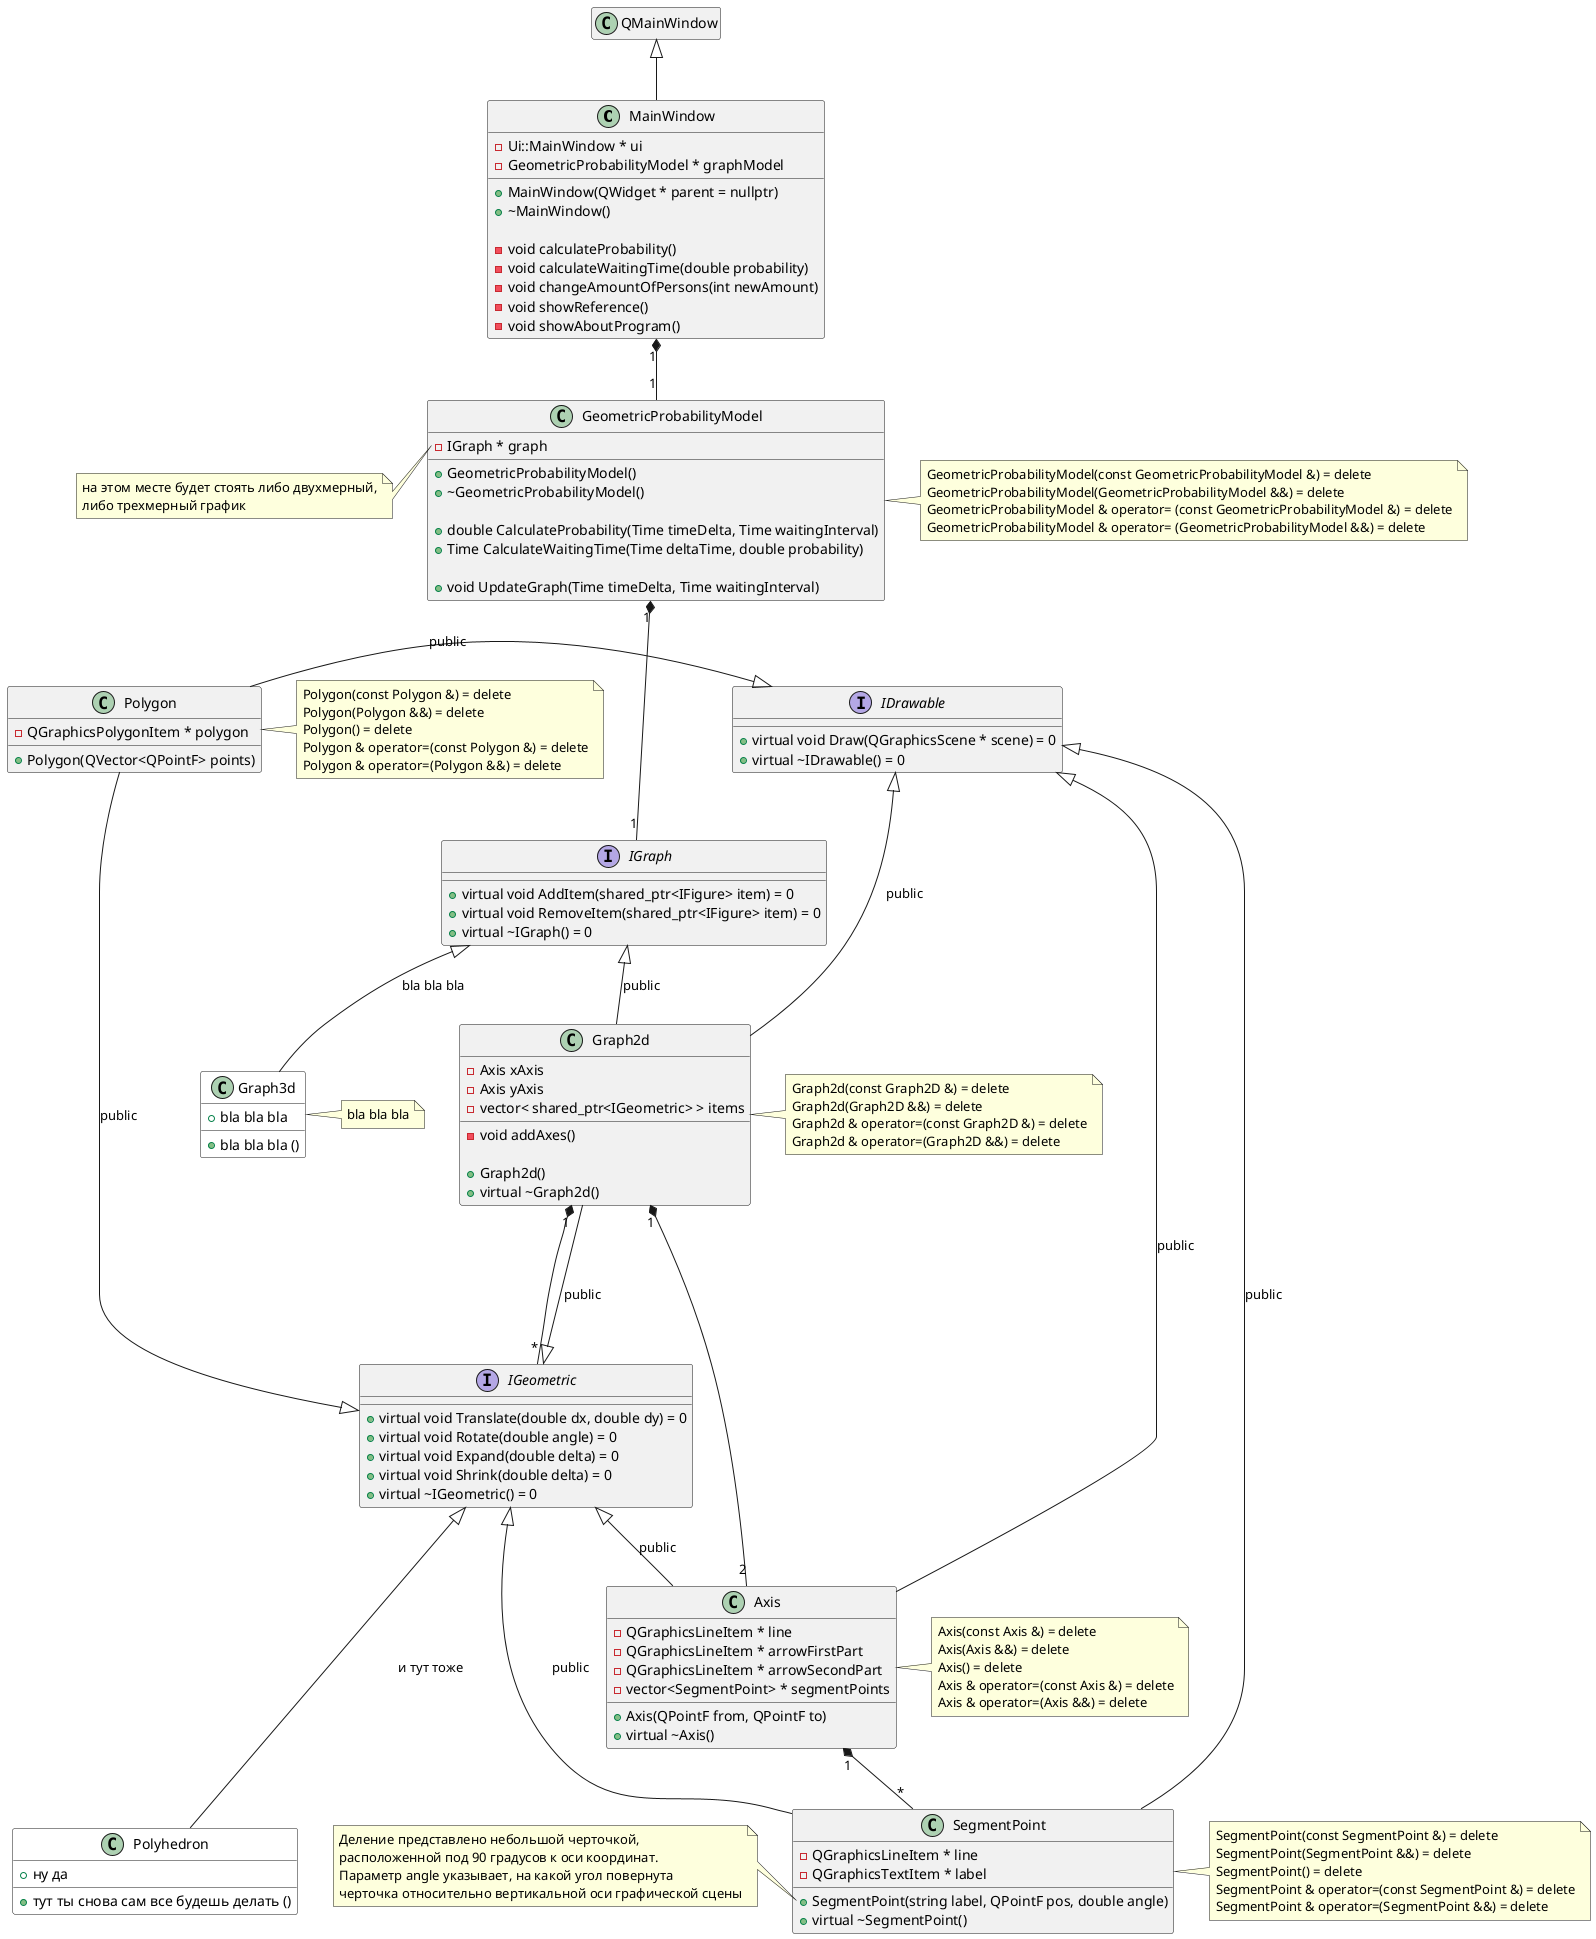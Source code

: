 @startuml 

'https://plantuml.com/class-diagram

class MainWindow {
    - Ui::MainWindow * ui
    - GeometricProbabilityModel * graphModel

    + MainWindow(QWidget * parent = nullptr)
    + ~MainWindow()

    - void calculateProbability()
    - void calculateWaitingTime(double probability)
    - void changeAmountOfPersons(int newAmount)
    - void showReference()
    - void showAboutProgram()
}
QMainWindow <|-- MainWindow
hide QMainWindow members



class GeometricProbabilityModel {
    - IGraph * graph

    + GeometricProbabilityModel()
    + ~GeometricProbabilityModel()

    + double CalculateProbability(Time timeDelta, Time waitingInterval)
    + Time CalculateWaitingTime(Time deltaTime, double probability)

    + void UpdateGraph(Time timeDelta, Time waitingInterval)
}
MainWindow "1" *-- "1" GeometricProbabilityModel
note left of GeometricProbabilityModel::"graph"
    на этом месте будет стоять либо двухмерный,
    либо трехмерный график
end note
note right of GeometricProbabilityModel
    GeometricProbabilityModel(const GeometricProbabilityModel &) = delete
    GeometricProbabilityModel(GeometricProbabilityModel &&) = delete
    GeometricProbabilityModel & operator= (const GeometricProbabilityModel &) = delete
    GeometricProbabilityModel & operator= (GeometricProbabilityModel &&) = delete
end note



interface IGraph {
    + virtual void AddItem(shared_ptr<IFigure> item) = 0
    + virtual void RemoveItem(shared_ptr<IFigure> item) = 0
    + virtual ~IGraph() = 0
}
GeometricProbabilityModel "1" *--- "1" IGraph
note left of IGraph::"mainFigure"
    основная фигура, характеризующая
    геометрическую вероятность
end note
note left of IGraph::"boundingFigure"
    фигура, ограничивающая основную
end note



class Graph2d {
    - Axis xAxis
    - Axis yAxis
    - vector< shared_ptr<IGeometric> > items

    - void addAxes()

    + Graph2d()
    + virtual ~Graph2d()
}
IGraph <|-- Graph2d : public
IGeometric <|--- Graph2d : public
IDrawable <|--- Graph2d : public
note right of Graph2d
    Graph2d(const Graph2D &) = delete
    Graph2d(Graph2D &&) = delete
    Graph2d & operator=(const Graph2D &) = delete
    Graph2d & operator=(Graph2D &&) = delete
end note



class Graph3d #white { /' #white окрашивает объект в белый цвет '/
    + bla bla bla
    + bla bla bla ()
}
IGraph <|-- Graph3d : bla bla bla
note right of Graph3d
    bla bla bla
end note



class Axis {
    - QGraphicsLineItem * line
    - QGraphicsLineItem * arrowFirstPart
    - QGraphicsLineItem * arrowSecondPart
    - vector<SegmentPoint> * segmentPoints

    + Axis(QPointF from, QPointF to)
    + virtual ~Axis()
}
IGeometric <|-- Axis : public
IDrawable <|-- Axis : public
Graph2d "1" *-- "2" Axis
note right of Axis
    Axis(const Axis &) = delete
    Axis(Axis &&) = delete
    Axis() = delete
    Axis & operator=(const Axis &) = delete
    Axis & operator=(Axis &&) = delete
end note



class SegmentPoint {
    - QGraphicsLineItem * line
    - QGraphicsTextItem * label

    + SegmentPoint(string label, QPointF pos, double angle)
    + virtual ~SegmentPoint()
}
IDrawable <|-- SegmentPoint : public
IGeometric <|-- SegmentPoint : public
Axis "1" *-- "*" SegmentPoint
note left of SegmentPoint::"SegmentPoint(string label, QPointF pos, double angle)"
    Деление представлено небольшой черточкой,
    расположенной под 90 градусов к оси координат.
    Параметр angle указывает, на какой угол повернута
    черточка относительно вертикальной оси графической сцены
end note
note right of SegmentPoint
    SegmentPoint(const SegmentPoint &) = delete
    SegmentPoint(SegmentPoint &&) = delete
    SegmentPoint() = delete
    SegmentPoint & operator=(const SegmentPoint &) = delete
    SegmentPoint & operator=(SegmentPoint &&) = delete
end note



interface IGeometric {
    + virtual void Translate(double dx, double dy) = 0
    + virtual void Rotate(double angle) = 0
    + virtual void Expand(double delta) = 0
    + virtual void Shrink(double delta) = 0
    + virtual ~IGeometric() = 0
}
Graph2d "1" *-- "*" IGeometric


class Polygon {
    - QGraphicsPolygonItem * polygon

    + Polygon(QVector<QPointF> points)
}
IGeometric <|-- Polygon : public
IDrawable <|-left- Polygon : public
note right of Polygon
    Polygon(const Polygon &) = delete
    Polygon(Polygon &&) = delete
    Polygon() = delete
    Polygon & operator=(const Polygon &) = delete
    Polygon & operator=(Polygon &&) = delete
end note



class Polyhedron #white { /' #white окрашивает объект в белый цвет '/
    + ну да
    + тут ты снова сам все будешь делать ()
}
IGeometric <|--- Polyhedron : и тут тоже



interface IDrawable {
    + virtual void Draw(QGraphicsScene * scene) = 0
    + virtual ~IDrawable() = 0
}


@enduml
